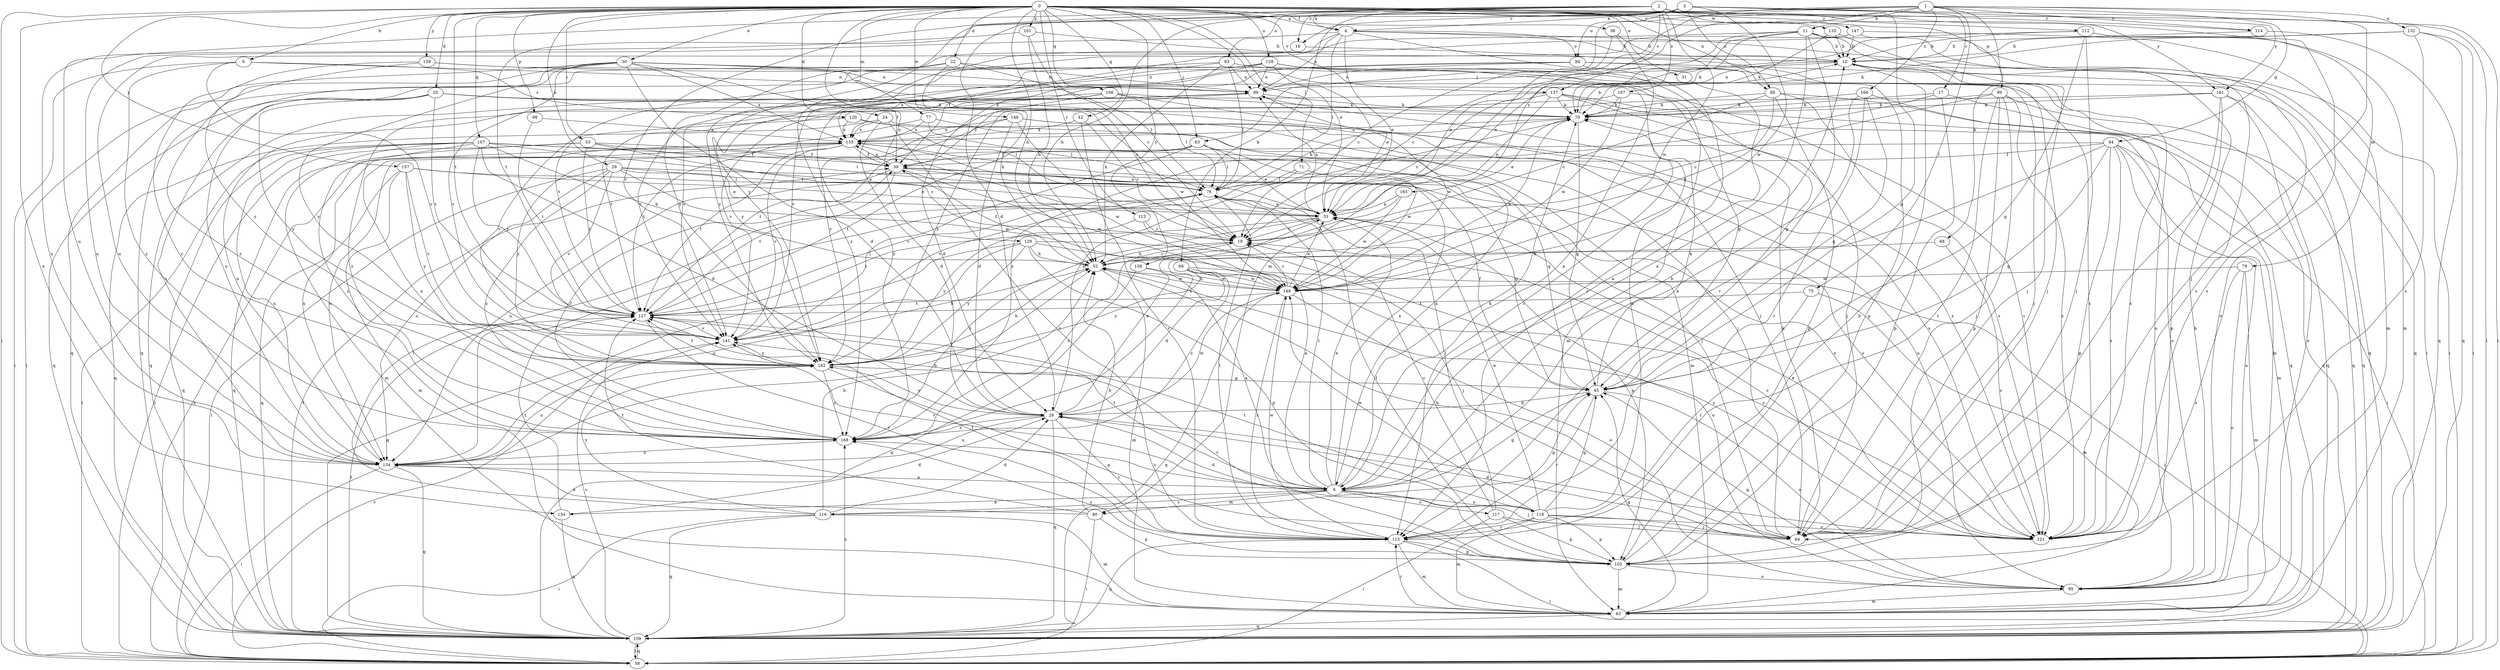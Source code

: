 strict digraph  {
0;
1;
2;
3;
4;
6;
9;
11;
12;
16;
17;
19;
20;
22;
24;
26;
29;
30;
31;
33;
38;
39;
42;
44;
45;
52;
53;
58;
63;
64;
68;
69;
70;
71;
75;
76;
77;
78;
80;
83;
88;
89;
93;
94;
95;
98;
99;
101;
102;
106;
107;
109;
112;
113;
114;
115;
116;
117;
118;
120;
121;
127;
128;
129;
132;
134;
135;
137;
141;
146;
147;
148;
154;
155;
157;
158;
159;
161;
162;
165;
166;
167;
168;
0 -> 4  [label=a];
0 -> 9  [label=b];
0 -> 20  [label=d];
0 -> 22  [label=d];
0 -> 24  [label=d];
0 -> 29  [label=e];
0 -> 30  [label=e];
0 -> 31  [label=e];
0 -> 33  [label=e];
0 -> 38  [label=f];
0 -> 42  [label=g];
0 -> 52  [label=h];
0 -> 53  [label=i];
0 -> 58  [label=i];
0 -> 63  [label=j];
0 -> 71  [label=l];
0 -> 77  [label=m];
0 -> 78  [label=m];
0 -> 88  [label=n];
0 -> 98  [label=p];
0 -> 99  [label=p];
0 -> 101  [label=p];
0 -> 106  [label=q];
0 -> 107  [label=q];
0 -> 112  [label=r];
0 -> 113  [label=r];
0 -> 114  [label=r];
0 -> 127  [label=t];
0 -> 128  [label=u];
0 -> 129  [label=u];
0 -> 135  [label=v];
0 -> 137  [label=v];
0 -> 146  [label=w];
0 -> 154  [label=x];
0 -> 157  [label=y];
0 -> 158  [label=y];
0 -> 159  [label=y];
0 -> 161  [label=y];
1 -> 11  [label=b];
1 -> 16  [label=c];
1 -> 26  [label=d];
1 -> 44  [label=g];
1 -> 63  [label=j];
1 -> 64  [label=j];
1 -> 68  [label=k];
1 -> 75  [label=l];
1 -> 80  [label=m];
1 -> 114  [label=r];
1 -> 127  [label=t];
1 -> 132  [label=u];
1 -> 165  [label=z];
1 -> 166  [label=z];
2 -> 4  [label=a];
2 -> 16  [label=c];
2 -> 45  [label=g];
2 -> 58  [label=i];
2 -> 93  [label=o];
2 -> 134  [label=u];
2 -> 137  [label=v];
2 -> 141  [label=v];
2 -> 147  [label=w];
2 -> 148  [label=w];
2 -> 167  [label=z];
3 -> 4  [label=a];
3 -> 17  [label=c];
3 -> 52  [label=h];
3 -> 58  [label=i];
3 -> 69  [label=k];
3 -> 88  [label=n];
3 -> 94  [label=o];
3 -> 148  [label=w];
3 -> 161  [label=y];
3 -> 162  [label=y];
4 -> 12  [label=b];
4 -> 33  [label=e];
4 -> 39  [label=f];
4 -> 58  [label=i];
4 -> 76  [label=l];
4 -> 89  [label=n];
4 -> 94  [label=o];
4 -> 115  [label=r];
4 -> 134  [label=u];
6 -> 12  [label=b];
6 -> 33  [label=e];
6 -> 45  [label=g];
6 -> 64  [label=j];
6 -> 70  [label=k];
6 -> 76  [label=l];
6 -> 80  [label=m];
6 -> 116  [label=s];
6 -> 117  [label=s];
6 -> 118  [label=s];
6 -> 127  [label=t];
6 -> 141  [label=v];
6 -> 154  [label=x];
6 -> 155  [label=x];
6 -> 168  [label=z];
9 -> 58  [label=i];
9 -> 89  [label=n];
9 -> 120  [label=s];
9 -> 141  [label=v];
9 -> 168  [label=z];
11 -> 6  [label=a];
11 -> 12  [label=b];
11 -> 19  [label=c];
11 -> 33  [label=e];
11 -> 58  [label=i];
11 -> 70  [label=k];
11 -> 115  [label=r];
11 -> 121  [label=s];
11 -> 162  [label=y];
12 -> 89  [label=n];
12 -> 95  [label=o];
12 -> 121  [label=s];
12 -> 141  [label=v];
16 -> 64  [label=j];
16 -> 134  [label=u];
17 -> 70  [label=k];
17 -> 102  [label=p];
17 -> 109  [label=q];
17 -> 168  [label=z];
19 -> 52  [label=h];
19 -> 168  [label=z];
20 -> 70  [label=k];
20 -> 109  [label=q];
20 -> 121  [label=s];
20 -> 127  [label=t];
20 -> 134  [label=u];
20 -> 148  [label=w];
20 -> 162  [label=y];
22 -> 52  [label=h];
22 -> 76  [label=l];
22 -> 89  [label=n];
22 -> 109  [label=q];
22 -> 127  [label=t];
24 -> 26  [label=d];
24 -> 109  [label=q];
24 -> 115  [label=r];
24 -> 121  [label=s];
24 -> 155  [label=x];
26 -> 33  [label=e];
26 -> 70  [label=k];
26 -> 109  [label=q];
26 -> 115  [label=r];
26 -> 121  [label=s];
26 -> 134  [label=u];
26 -> 148  [label=w];
26 -> 162  [label=y];
26 -> 168  [label=z];
29 -> 33  [label=e];
29 -> 58  [label=i];
29 -> 76  [label=l];
29 -> 121  [label=s];
29 -> 134  [label=u];
29 -> 141  [label=v];
29 -> 148  [label=w];
29 -> 168  [label=z];
30 -> 19  [label=c];
30 -> 26  [label=d];
30 -> 39  [label=f];
30 -> 45  [label=g];
30 -> 58  [label=i];
30 -> 89  [label=n];
30 -> 109  [label=q];
30 -> 141  [label=v];
30 -> 155  [label=x];
30 -> 162  [label=y];
30 -> 168  [label=z];
31 -> 6  [label=a];
33 -> 19  [label=c];
33 -> 89  [label=n];
33 -> 102  [label=p];
33 -> 127  [label=t];
33 -> 155  [label=x];
33 -> 168  [label=z];
38 -> 6  [label=a];
38 -> 12  [label=b];
38 -> 19  [label=c];
39 -> 76  [label=l];
39 -> 121  [label=s];
39 -> 127  [label=t];
39 -> 134  [label=u];
39 -> 148  [label=w];
39 -> 155  [label=x];
42 -> 19  [label=c];
42 -> 115  [label=r];
42 -> 155  [label=x];
44 -> 39  [label=f];
44 -> 45  [label=g];
44 -> 58  [label=i];
44 -> 83  [label=m];
44 -> 95  [label=o];
44 -> 102  [label=p];
44 -> 121  [label=s];
44 -> 134  [label=u];
44 -> 168  [label=z];
45 -> 26  [label=d];
45 -> 39  [label=f];
45 -> 70  [label=k];
45 -> 95  [label=o];
45 -> 115  [label=r];
52 -> 19  [label=c];
52 -> 39  [label=f];
52 -> 83  [label=m];
52 -> 121  [label=s];
52 -> 148  [label=w];
53 -> 19  [label=c];
53 -> 39  [label=f];
53 -> 58  [label=i];
53 -> 76  [label=l];
53 -> 109  [label=q];
53 -> 127  [label=t];
58 -> 109  [label=q];
58 -> 141  [label=v];
58 -> 155  [label=x];
63 -> 33  [label=e];
63 -> 39  [label=f];
63 -> 76  [label=l];
63 -> 127  [label=t];
63 -> 141  [label=v];
63 -> 148  [label=w];
64 -> 26  [label=d];
64 -> 52  [label=h];
64 -> 70  [label=k];
68 -> 52  [label=h];
68 -> 121  [label=s];
69 -> 26  [label=d];
69 -> 58  [label=i];
69 -> 121  [label=s];
69 -> 148  [label=w];
69 -> 162  [label=y];
69 -> 168  [label=z];
70 -> 12  [label=b];
70 -> 33  [label=e];
70 -> 45  [label=g];
70 -> 155  [label=x];
71 -> 45  [label=g];
71 -> 76  [label=l];
71 -> 141  [label=v];
75 -> 83  [label=m];
75 -> 115  [label=r];
75 -> 127  [label=t];
76 -> 33  [label=e];
76 -> 70  [label=k];
77 -> 6  [label=a];
77 -> 76  [label=l];
77 -> 127  [label=t];
77 -> 155  [label=x];
78 -> 83  [label=m];
78 -> 95  [label=o];
78 -> 121  [label=s];
78 -> 148  [label=w];
80 -> 52  [label=h];
80 -> 58  [label=i];
80 -> 102  [label=p];
80 -> 127  [label=t];
80 -> 134  [label=u];
83 -> 45  [label=g];
83 -> 109  [label=q];
83 -> 115  [label=r];
88 -> 19  [label=c];
88 -> 52  [label=h];
88 -> 70  [label=k];
88 -> 102  [label=p];
88 -> 109  [label=q];
88 -> 121  [label=s];
89 -> 70  [label=k];
89 -> 109  [label=q];
89 -> 141  [label=v];
89 -> 148  [label=w];
93 -> 52  [label=h];
93 -> 76  [label=l];
93 -> 89  [label=n];
93 -> 109  [label=q];
93 -> 162  [label=y];
93 -> 168  [label=z];
94 -> 64  [label=j];
94 -> 89  [label=n];
94 -> 102  [label=p];
94 -> 109  [label=q];
94 -> 141  [label=v];
94 -> 155  [label=x];
95 -> 12  [label=b];
95 -> 45  [label=g];
95 -> 83  [label=m];
98 -> 127  [label=t];
98 -> 155  [label=x];
99 -> 19  [label=c];
99 -> 64  [label=j];
99 -> 70  [label=k];
99 -> 102  [label=p];
99 -> 109  [label=q];
99 -> 115  [label=r];
99 -> 121  [label=s];
101 -> 12  [label=b];
101 -> 19  [label=c];
101 -> 52  [label=h];
101 -> 134  [label=u];
102 -> 12  [label=b];
102 -> 76  [label=l];
102 -> 83  [label=m];
102 -> 95  [label=o];
102 -> 141  [label=v];
102 -> 168  [label=z];
106 -> 26  [label=d];
106 -> 39  [label=f];
106 -> 64  [label=j];
106 -> 70  [label=k];
106 -> 76  [label=l];
106 -> 168  [label=z];
107 -> 26  [label=d];
107 -> 33  [label=e];
107 -> 39  [label=f];
107 -> 45  [label=g];
107 -> 52  [label=h];
107 -> 58  [label=i];
107 -> 83  [label=m];
107 -> 109  [label=q];
107 -> 127  [label=t];
107 -> 134  [label=u];
107 -> 168  [label=z];
109 -> 39  [label=f];
109 -> 58  [label=i];
109 -> 127  [label=t];
109 -> 141  [label=v];
109 -> 168  [label=z];
112 -> 12  [label=b];
112 -> 33  [label=e];
112 -> 45  [label=g];
112 -> 64  [label=j];
112 -> 83  [label=m];
112 -> 95  [label=o];
113 -> 6  [label=a];
113 -> 19  [label=c];
113 -> 162  [label=y];
114 -> 12  [label=b];
114 -> 109  [label=q];
115 -> 58  [label=i];
115 -> 76  [label=l];
115 -> 83  [label=m];
115 -> 102  [label=p];
115 -> 109  [label=q];
115 -> 127  [label=t];
115 -> 148  [label=w];
116 -> 26  [label=d];
116 -> 45  [label=g];
116 -> 52  [label=h];
116 -> 58  [label=i];
116 -> 76  [label=l];
116 -> 83  [label=m];
116 -> 109  [label=q];
116 -> 162  [label=y];
117 -> 19  [label=c];
117 -> 58  [label=i];
117 -> 64  [label=j];
117 -> 76  [label=l];
117 -> 102  [label=p];
118 -> 26  [label=d];
118 -> 33  [label=e];
118 -> 45  [label=g];
118 -> 64  [label=j];
118 -> 83  [label=m];
118 -> 89  [label=n];
118 -> 102  [label=p];
118 -> 115  [label=r];
118 -> 121  [label=s];
118 -> 127  [label=t];
118 -> 148  [label=w];
120 -> 64  [label=j];
120 -> 76  [label=l];
120 -> 141  [label=v];
120 -> 155  [label=x];
121 -> 19  [label=c];
121 -> 33  [label=e];
127 -> 76  [label=l];
127 -> 115  [label=r];
127 -> 141  [label=v];
128 -> 33  [label=e];
128 -> 45  [label=g];
128 -> 83  [label=m];
128 -> 89  [label=n];
128 -> 115  [label=r];
128 -> 134  [label=u];
128 -> 141  [label=v];
128 -> 155  [label=x];
129 -> 52  [label=h];
129 -> 64  [label=j];
129 -> 95  [label=o];
129 -> 102  [label=p];
129 -> 109  [label=q];
129 -> 134  [label=u];
129 -> 162  [label=y];
132 -> 12  [label=b];
132 -> 58  [label=i];
132 -> 70  [label=k];
132 -> 109  [label=q];
132 -> 121  [label=s];
134 -> 6  [label=a];
134 -> 52  [label=h];
134 -> 58  [label=i];
134 -> 76  [label=l];
134 -> 89  [label=n];
134 -> 109  [label=q];
135 -> 12  [label=b];
135 -> 64  [label=j];
135 -> 70  [label=k];
137 -> 19  [label=c];
137 -> 33  [label=e];
137 -> 64  [label=j];
137 -> 70  [label=k];
137 -> 95  [label=o];
137 -> 109  [label=q];
137 -> 127  [label=t];
141 -> 52  [label=h];
141 -> 162  [label=y];
146 -> 19  [label=c];
146 -> 26  [label=d];
146 -> 83  [label=m];
146 -> 95  [label=o];
146 -> 127  [label=t];
146 -> 155  [label=x];
147 -> 12  [label=b];
147 -> 83  [label=m];
147 -> 121  [label=s];
147 -> 162  [label=y];
147 -> 168  [label=z];
148 -> 19  [label=c];
148 -> 33  [label=e];
148 -> 52  [label=h];
148 -> 70  [label=k];
148 -> 95  [label=o];
148 -> 109  [label=q];
148 -> 115  [label=r];
148 -> 127  [label=t];
154 -> 26  [label=d];
154 -> 109  [label=q];
154 -> 127  [label=t];
155 -> 39  [label=f];
155 -> 64  [label=j];
155 -> 127  [label=t];
155 -> 134  [label=u];
155 -> 141  [label=v];
155 -> 148  [label=w];
155 -> 162  [label=y];
157 -> 33  [label=e];
157 -> 76  [label=l];
157 -> 83  [label=m];
157 -> 109  [label=q];
157 -> 141  [label=v];
157 -> 162  [label=y];
158 -> 6  [label=a];
158 -> 109  [label=q];
158 -> 148  [label=w];
159 -> 89  [label=n];
159 -> 121  [label=s];
159 -> 162  [label=y];
159 -> 168  [label=z];
161 -> 64  [label=j];
161 -> 70  [label=k];
161 -> 95  [label=o];
161 -> 102  [label=p];
161 -> 109  [label=q];
161 -> 162  [label=y];
162 -> 45  [label=g];
162 -> 52  [label=h];
162 -> 102  [label=p];
162 -> 127  [label=t];
162 -> 134  [label=u];
162 -> 168  [label=z];
165 -> 33  [label=e];
165 -> 52  [label=h];
165 -> 148  [label=w];
166 -> 6  [label=a];
166 -> 45  [label=g];
166 -> 70  [label=k];
166 -> 83  [label=m];
166 -> 115  [label=r];
167 -> 70  [label=k];
167 -> 121  [label=s];
167 -> 148  [label=w];
167 -> 162  [label=y];
168 -> 39  [label=f];
168 -> 134  [label=u];
168 -> 155  [label=x];
}
